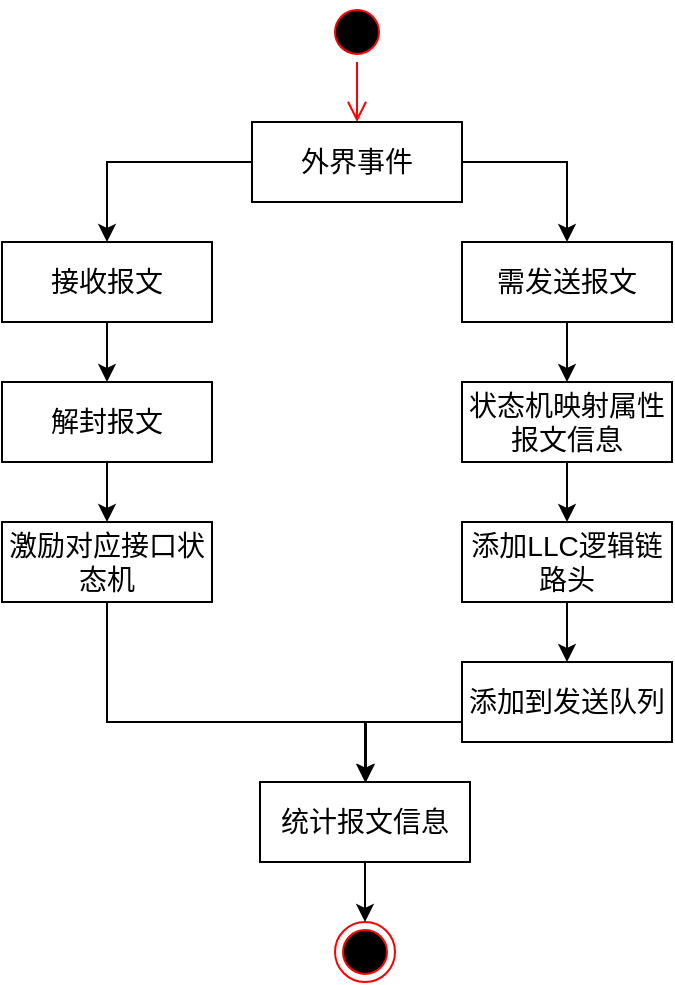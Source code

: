 <mxfile version="22.1.7" type="github">
  <diagram name="第 1 页" id="a-9LGfeV_pb7Qc5G7HI7">
    <mxGraphModel dx="786" dy="471" grid="1" gridSize="10" guides="1" tooltips="1" connect="1" arrows="1" fold="1" page="1" pageScale="1" pageWidth="827" pageHeight="1169" math="0" shadow="0">
      <root>
        <mxCell id="0" />
        <mxCell id="1" parent="0" />
        <mxCell id="nkLE2eKXsC144ORUiM3O-1" value="" style="ellipse;html=1;shape=startState;fillColor=#000000;strokeColor=#ff0000;" vertex="1" parent="1">
          <mxGeometry x="342.5" y="80" width="30" height="30" as="geometry" />
        </mxCell>
        <mxCell id="nkLE2eKXsC144ORUiM3O-2" value="" style="html=1;verticalAlign=bottom;endArrow=open;endSize=8;strokeColor=#ff0000;rounded=0;entryX=0.5;entryY=0;entryDx=0;entryDy=0;" edge="1" parent="1" source="nkLE2eKXsC144ORUiM3O-1" target="nkLE2eKXsC144ORUiM3O-4">
          <mxGeometry relative="1" as="geometry">
            <mxPoint x="355" y="140" as="targetPoint" />
          </mxGeometry>
        </mxCell>
        <mxCell id="nkLE2eKXsC144ORUiM3O-25" style="edgeStyle=orthogonalEdgeStyle;rounded=0;orthogonalLoop=1;jettySize=auto;html=1;entryX=0.5;entryY=0;entryDx=0;entryDy=0;" edge="1" parent="1" source="nkLE2eKXsC144ORUiM3O-4" target="nkLE2eKXsC144ORUiM3O-23">
          <mxGeometry relative="1" as="geometry" />
        </mxCell>
        <mxCell id="nkLE2eKXsC144ORUiM3O-27" style="edgeStyle=orthogonalEdgeStyle;rounded=0;orthogonalLoop=1;jettySize=auto;html=1;entryX=0.5;entryY=0;entryDx=0;entryDy=0;" edge="1" parent="1" source="nkLE2eKXsC144ORUiM3O-4" target="nkLE2eKXsC144ORUiM3O-24">
          <mxGeometry relative="1" as="geometry">
            <Array as="points">
              <mxPoint x="463" y="160" />
            </Array>
          </mxGeometry>
        </mxCell>
        <mxCell id="nkLE2eKXsC144ORUiM3O-4" value="&lt;span style=&quot;font-size: 14px;&quot;&gt;外界事件&lt;/span&gt;" style="html=1;whiteSpace=wrap;" vertex="1" parent="1">
          <mxGeometry x="305" y="140" width="105" height="40" as="geometry" />
        </mxCell>
        <mxCell id="nkLE2eKXsC144ORUiM3O-22" value="" style="ellipse;html=1;shape=endState;fillColor=#000000;strokeColor=#ff0000;" vertex="1" parent="1">
          <mxGeometry x="346.5" y="540" width="30" height="30" as="geometry" />
        </mxCell>
        <mxCell id="nkLE2eKXsC144ORUiM3O-29" style="edgeStyle=orthogonalEdgeStyle;rounded=0;orthogonalLoop=1;jettySize=auto;html=1;entryX=0.5;entryY=0;entryDx=0;entryDy=0;" edge="1" parent="1" source="nkLE2eKXsC144ORUiM3O-23" target="nkLE2eKXsC144ORUiM3O-26">
          <mxGeometry relative="1" as="geometry" />
        </mxCell>
        <mxCell id="nkLE2eKXsC144ORUiM3O-23" value="&lt;span style=&quot;font-size: 14px;&quot;&gt;接收报文&lt;/span&gt;" style="html=1;whiteSpace=wrap;" vertex="1" parent="1">
          <mxGeometry x="180" y="200" width="105" height="40" as="geometry" />
        </mxCell>
        <mxCell id="nkLE2eKXsC144ORUiM3O-32" style="edgeStyle=orthogonalEdgeStyle;rounded=0;orthogonalLoop=1;jettySize=auto;html=1;entryX=0.5;entryY=0;entryDx=0;entryDy=0;" edge="1" parent="1" source="nkLE2eKXsC144ORUiM3O-24" target="nkLE2eKXsC144ORUiM3O-33">
          <mxGeometry relative="1" as="geometry">
            <mxPoint x="462.5" y="270" as="targetPoint" />
          </mxGeometry>
        </mxCell>
        <mxCell id="nkLE2eKXsC144ORUiM3O-24" value="&lt;span style=&quot;font-size: 14px;&quot;&gt;需发送报文&lt;/span&gt;" style="html=1;whiteSpace=wrap;" vertex="1" parent="1">
          <mxGeometry x="410" y="200" width="105" height="40" as="geometry" />
        </mxCell>
        <mxCell id="nkLE2eKXsC144ORUiM3O-31" style="edgeStyle=orthogonalEdgeStyle;rounded=0;orthogonalLoop=1;jettySize=auto;html=1;" edge="1" parent="1" source="nkLE2eKXsC144ORUiM3O-26" target="nkLE2eKXsC144ORUiM3O-30">
          <mxGeometry relative="1" as="geometry" />
        </mxCell>
        <mxCell id="nkLE2eKXsC144ORUiM3O-26" value="&lt;span style=&quot;font-size: 14px;&quot;&gt;解封报文&lt;/span&gt;" style="html=1;whiteSpace=wrap;" vertex="1" parent="1">
          <mxGeometry x="180" y="270" width="105" height="40" as="geometry" />
        </mxCell>
        <mxCell id="nkLE2eKXsC144ORUiM3O-41" style="edgeStyle=orthogonalEdgeStyle;rounded=0;orthogonalLoop=1;jettySize=auto;html=1;entryX=0.5;entryY=0;entryDx=0;entryDy=0;" edge="1" parent="1" source="nkLE2eKXsC144ORUiM3O-30" target="nkLE2eKXsC144ORUiM3O-40">
          <mxGeometry relative="1" as="geometry">
            <Array as="points">
              <mxPoint x="233" y="440" />
              <mxPoint x="362" y="440" />
            </Array>
          </mxGeometry>
        </mxCell>
        <mxCell id="nkLE2eKXsC144ORUiM3O-30" value="&lt;span style=&quot;font-size: 14px;&quot;&gt;激励对应接口状态机&lt;/span&gt;" style="html=1;whiteSpace=wrap;" vertex="1" parent="1">
          <mxGeometry x="180" y="340" width="105" height="40" as="geometry" />
        </mxCell>
        <mxCell id="nkLE2eKXsC144ORUiM3O-36" style="edgeStyle=orthogonalEdgeStyle;rounded=0;orthogonalLoop=1;jettySize=auto;html=1;" edge="1" parent="1" source="nkLE2eKXsC144ORUiM3O-33" target="nkLE2eKXsC144ORUiM3O-35">
          <mxGeometry relative="1" as="geometry" />
        </mxCell>
        <mxCell id="nkLE2eKXsC144ORUiM3O-33" value="&lt;span style=&quot;font-size: 14px;&quot;&gt;状态机映射属性报文信息&lt;/span&gt;" style="html=1;whiteSpace=wrap;" vertex="1" parent="1">
          <mxGeometry x="410" y="270" width="105" height="40" as="geometry" />
        </mxCell>
        <mxCell id="nkLE2eKXsC144ORUiM3O-38" style="edgeStyle=orthogonalEdgeStyle;rounded=0;orthogonalLoop=1;jettySize=auto;html=1;" edge="1" parent="1" source="nkLE2eKXsC144ORUiM3O-35" target="nkLE2eKXsC144ORUiM3O-37">
          <mxGeometry relative="1" as="geometry" />
        </mxCell>
        <mxCell id="nkLE2eKXsC144ORUiM3O-35" value="&lt;span style=&quot;font-size: 14px;&quot;&gt;添加LLC逻辑链路头&lt;/span&gt;" style="html=1;whiteSpace=wrap;" vertex="1" parent="1">
          <mxGeometry x="410" y="340" width="105" height="40" as="geometry" />
        </mxCell>
        <mxCell id="nkLE2eKXsC144ORUiM3O-42" style="edgeStyle=orthogonalEdgeStyle;rounded=0;orthogonalLoop=1;jettySize=auto;html=1;" edge="1" parent="1" source="nkLE2eKXsC144ORUiM3O-37" target="nkLE2eKXsC144ORUiM3O-40">
          <mxGeometry relative="1" as="geometry">
            <Array as="points">
              <mxPoint x="362" y="440" />
            </Array>
          </mxGeometry>
        </mxCell>
        <mxCell id="nkLE2eKXsC144ORUiM3O-37" value="&lt;font style=&quot;font-size: 14px;&quot;&gt;添加到发送队列&lt;/font&gt;" style="html=1;whiteSpace=wrap;" vertex="1" parent="1">
          <mxGeometry x="410" y="410" width="105" height="40" as="geometry" />
        </mxCell>
        <mxCell id="nkLE2eKXsC144ORUiM3O-43" style="edgeStyle=orthogonalEdgeStyle;rounded=0;orthogonalLoop=1;jettySize=auto;html=1;entryX=0.5;entryY=0;entryDx=0;entryDy=0;" edge="1" parent="1" source="nkLE2eKXsC144ORUiM3O-40" target="nkLE2eKXsC144ORUiM3O-22">
          <mxGeometry relative="1" as="geometry" />
        </mxCell>
        <mxCell id="nkLE2eKXsC144ORUiM3O-40" value="&lt;font style=&quot;font-size: 14px;&quot;&gt;统计报文信息&lt;/font&gt;" style="html=1;whiteSpace=wrap;" vertex="1" parent="1">
          <mxGeometry x="309" y="470" width="105" height="40" as="geometry" />
        </mxCell>
      </root>
    </mxGraphModel>
  </diagram>
</mxfile>
